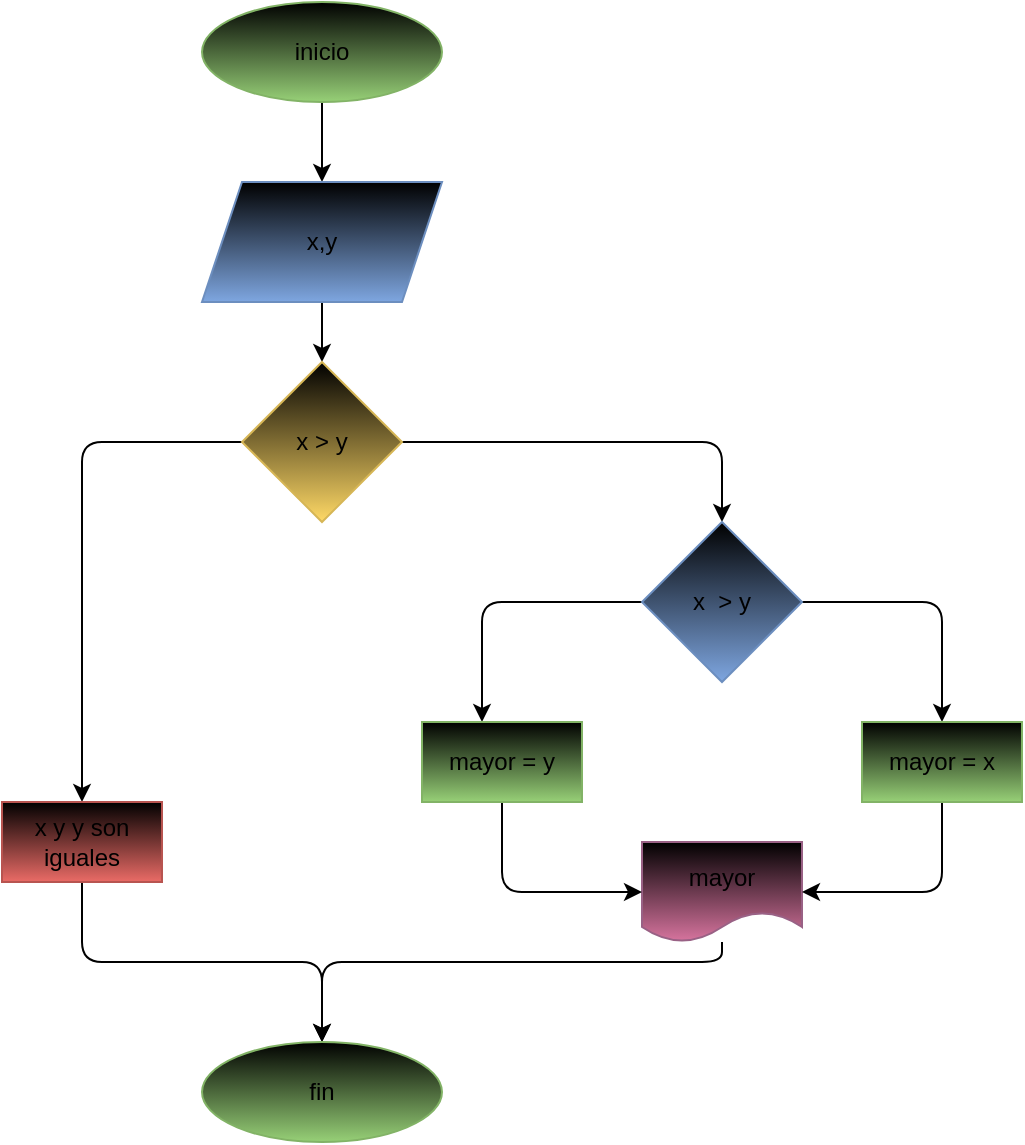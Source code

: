 <mxfile>
    <diagram id="lNw_cP4LEt081Gj_snd0" name="Página-1">
        <mxGraphModel dx="832" dy="411" grid="1" gridSize="10" guides="1" tooltips="1" connect="1" arrows="1" fold="1" page="1" pageScale="1" pageWidth="827" pageHeight="1169" math="0" shadow="0">
            <root>
                <mxCell id="0"/>
                <mxCell id="1" parent="0"/>
                <mxCell id="3" style="edgeStyle=none;html=1;" parent="1" source="2" edge="1">
                    <mxGeometry relative="1" as="geometry">
                        <mxPoint x="320" y="130" as="targetPoint"/>
                    </mxGeometry>
                </mxCell>
                <mxCell id="2" value="inicio" style="ellipse;whiteSpace=wrap;html=1;fillColor=#000000;gradientColor=#97d077;strokeColor=#82b366;" parent="1" vertex="1">
                    <mxGeometry x="260" y="40" width="120" height="50" as="geometry"/>
                </mxCell>
                <mxCell id="5" style="edgeStyle=none;html=1;" parent="1" source="4" edge="1">
                    <mxGeometry relative="1" as="geometry">
                        <mxPoint x="320" y="220" as="targetPoint"/>
                    </mxGeometry>
                </mxCell>
                <mxCell id="4" value="x,y" style="shape=parallelogram;perimeter=parallelogramPerimeter;whiteSpace=wrap;html=1;fixedSize=1;fillColor=#000000;gradientColor=#7ea6e0;strokeColor=#6c8ebf;" parent="1" vertex="1">
                    <mxGeometry x="260" y="130" width="120" height="60" as="geometry"/>
                </mxCell>
                <mxCell id="7" style="edgeStyle=none;html=1;" parent="1" source="6" edge="1" target="18">
                    <mxGeometry relative="1" as="geometry">
                        <mxPoint x="440" y="310" as="targetPoint"/>
                        <Array as="points">
                            <mxPoint x="440" y="260"/>
                            <mxPoint x="520" y="260"/>
                        </Array>
                    </mxGeometry>
                </mxCell>
                <mxCell id="XajPz9CYiRdqiBeXRI6i-11" style="edgeStyle=none;html=1;entryX=0.5;entryY=0;entryDx=0;entryDy=0;" parent="1" source="6" target="10" edge="1">
                    <mxGeometry relative="1" as="geometry">
                        <Array as="points">
                            <mxPoint x="200" y="260"/>
                        </Array>
                    </mxGeometry>
                </mxCell>
                <mxCell id="6" value="x &amp;gt; y" style="rhombus;whiteSpace=wrap;html=1;fillColor=#000000;gradientColor=#ffd966;strokeColor=#d6b656;" parent="1" vertex="1">
                    <mxGeometry x="280" y="220" width="80" height="80" as="geometry"/>
                </mxCell>
                <mxCell id="XajPz9CYiRdqiBeXRI6i-13" style="edgeStyle=none;html=1;" parent="1" edge="1">
                    <mxGeometry relative="1" as="geometry">
                        <mxPoint x="400" y="400" as="targetPoint"/>
                        <Array as="points">
                            <mxPoint x="400" y="340"/>
                            <mxPoint x="400" y="390"/>
                        </Array>
                        <mxPoint x="480" y="340" as="sourcePoint"/>
                    </mxGeometry>
                </mxCell>
                <mxCell id="27" style="edgeStyle=none;html=1;entryX=0.5;entryY=0;entryDx=0;entryDy=0;" edge="1" parent="1" source="10" target="XajPz9CYiRdqiBeXRI6i-15">
                    <mxGeometry relative="1" as="geometry">
                        <Array as="points">
                            <mxPoint x="200" y="520"/>
                            <mxPoint x="320" y="520"/>
                        </Array>
                    </mxGeometry>
                </mxCell>
                <mxCell id="10" value="x y y son iguales" style="whiteSpace=wrap;html=1;fillColor=#000000;gradientColor=#ea6b66;strokeColor=#b85450;" parent="1" vertex="1">
                    <mxGeometry x="160" y="440" width="80" height="40" as="geometry"/>
                </mxCell>
                <mxCell id="XajPz9CYiRdqiBeXRI6i-16" style="edgeStyle=none;html=1;entryX=0.5;entryY=0;entryDx=0;entryDy=0;" parent="1" source="XajPz9CYiRdqiBeXRI6i-14" target="XajPz9CYiRdqiBeXRI6i-15" edge="1">
                    <mxGeometry relative="1" as="geometry">
                        <Array as="points">
                            <mxPoint x="520" y="520"/>
                            <mxPoint x="320" y="520"/>
                        </Array>
                    </mxGeometry>
                </mxCell>
                <mxCell id="XajPz9CYiRdqiBeXRI6i-14" value="mayor" style="shape=document;whiteSpace=wrap;html=1;boundedLbl=1;fillColor=#000000;gradientColor=#d5739d;strokeColor=#996185;" parent="1" vertex="1">
                    <mxGeometry x="480" y="460" width="80" height="50" as="geometry"/>
                </mxCell>
                <mxCell id="XajPz9CYiRdqiBeXRI6i-15" value="fin" style="ellipse;whiteSpace=wrap;html=1;fillColor=#000000;gradientColor=#97d077;strokeColor=#82b366;" parent="1" vertex="1">
                    <mxGeometry x="260" y="560" width="120" height="50" as="geometry"/>
                </mxCell>
                <mxCell id="22" style="edgeStyle=none;html=1;entryX=0.5;entryY=0;entryDx=0;entryDy=0;" edge="1" parent="1" source="18" target="20">
                    <mxGeometry relative="1" as="geometry">
                        <Array as="points">
                            <mxPoint x="630" y="340"/>
                        </Array>
                    </mxGeometry>
                </mxCell>
                <mxCell id="18" value="x&amp;nbsp; &amp;gt; y" style="rhombus;whiteSpace=wrap;html=1;fillColor=#000000;gradientColor=#7ea6e0;strokeColor=#6c8ebf;" vertex="1" parent="1">
                    <mxGeometry x="480" y="300" width="80" height="80" as="geometry"/>
                </mxCell>
                <mxCell id="23" style="edgeStyle=none;html=1;entryX=0;entryY=0.5;entryDx=0;entryDy=0;" edge="1" parent="1" source="19" target="XajPz9CYiRdqiBeXRI6i-14">
                    <mxGeometry relative="1" as="geometry">
                        <Array as="points">
                            <mxPoint x="410" y="485"/>
                        </Array>
                    </mxGeometry>
                </mxCell>
                <mxCell id="19" value="mayor = y" style="whiteSpace=wrap;html=1;fillColor=#000000;gradientColor=#97d077;strokeColor=#82b366;" vertex="1" parent="1">
                    <mxGeometry x="370" y="400" width="80" height="40" as="geometry"/>
                </mxCell>
                <mxCell id="24" style="edgeStyle=none;html=1;entryX=1;entryY=0.5;entryDx=0;entryDy=0;" edge="1" parent="1" source="20" target="XajPz9CYiRdqiBeXRI6i-14">
                    <mxGeometry relative="1" as="geometry">
                        <Array as="points">
                            <mxPoint x="630" y="485"/>
                        </Array>
                    </mxGeometry>
                </mxCell>
                <mxCell id="20" value="mayor = x" style="whiteSpace=wrap;html=1;fillColor=#000000;gradientColor=#97d077;strokeColor=#82b366;" vertex="1" parent="1">
                    <mxGeometry x="590" y="400" width="80" height="40" as="geometry"/>
                </mxCell>
            </root>
        </mxGraphModel>
    </diagram>
    <diagram id="Xgt12NbCTrDHjk7BcQoY" name="Página-2">
        <mxGraphModel dx="662" dy="411" grid="1" gridSize="10" guides="1" tooltips="1" connect="1" arrows="1" fold="1" page="1" pageScale="1" pageWidth="827" pageHeight="1169" math="0" shadow="0">
            <root>
                <mxCell id="0"/>
                <mxCell id="1" parent="0"/>
            </root>
        </mxGraphModel>
    </diagram>
</mxfile>